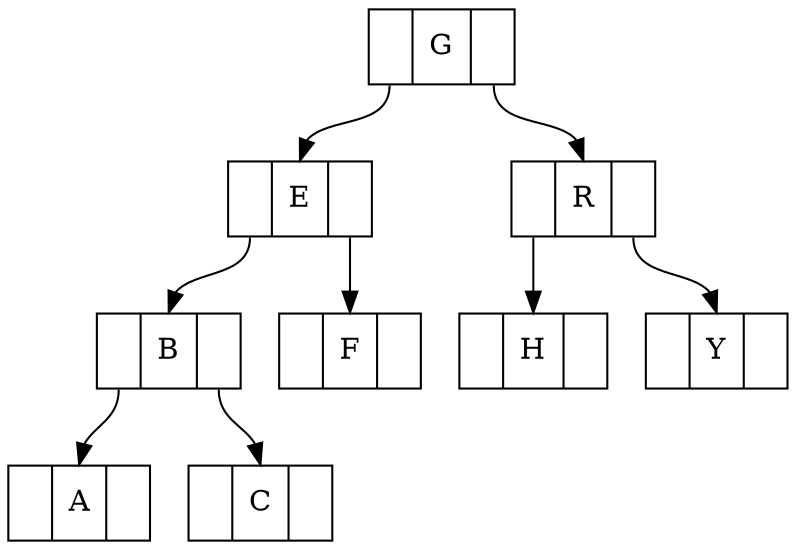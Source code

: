 digraph g {
	node [label="\N", shape=record];
	node0 [label="<f0> |<f1> G|<f2> "];
	node1 [label="<f0> |<f1> E|<f2> "];
	node2 [label="<f0> |<f1> B|<f2> "];
	node3 [label="<f0> |<f1> F|<f2> "];
	node4 [label="<f0> |<f1> R|<f2> "];
	node5 [label="<f0> |<f1> H|<f2> "];
	node6 [label="<f0> |<f1> Y|<f2> "];
	node7 [label="<f0> |<f1> A|<f2> "];
	node8 [label="<f0> |<f1> C|<f2> "];
	node0:f2 -> node4:f1
	node0:f0 -> node1:f1
	node1:f0 -> node2:f1
	node1:f2 -> node3:f1
	node2:f2 -> node8:f1
	node2:f0 -> node7:f1
	node4:f2 -> node6:f1
	node4:f0 -> node5:f1
}
